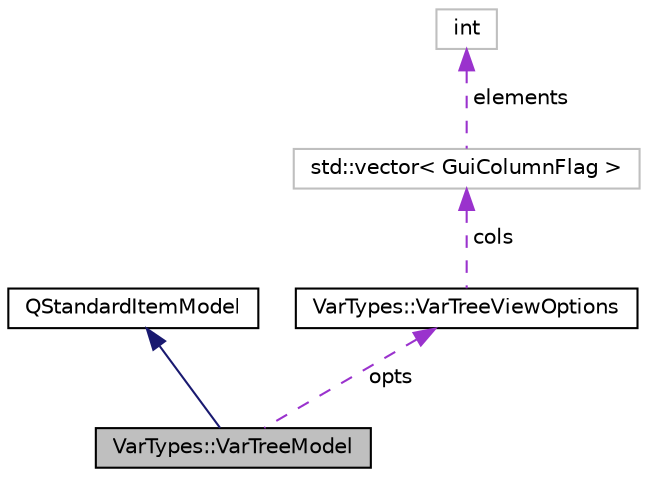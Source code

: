 digraph "VarTypes::VarTreeModel"
{
 // INTERACTIVE_SVG=YES
  edge [fontname="Helvetica",fontsize="10",labelfontname="Helvetica",labelfontsize="10"];
  node [fontname="Helvetica",fontsize="10",shape=record];
  Node1 [label="VarTypes::VarTreeModel",height=0.2,width=0.4,color="black", fillcolor="grey75", style="filled", fontcolor="black"];
  Node2 -> Node1 [dir="back",color="midnightblue",fontsize="10",style="solid",fontname="Helvetica"];
  Node2 [label="QStandardItemModel",height=0.2,width=0.4,color="black", fillcolor="white", style="filled",URL="$da/d6a/class_q_standard_item_model.html"];
  Node3 -> Node1 [dir="back",color="darkorchid3",fontsize="10",style="dashed",label=" opts" ,fontname="Helvetica"];
  Node3 [label="VarTypes::VarTreeViewOptions",height=0.2,width=0.4,color="black", fillcolor="white", style="filled",URL="$df/d40/class_var_types_1_1_var_tree_view_options.html",tooltip="An internal set of rendering parameters used by the VarTypes view-model. "];
  Node4 -> Node3 [dir="back",color="darkorchid3",fontsize="10",style="dashed",label=" cols" ,fontname="Helvetica"];
  Node4 [label="std::vector\< GuiColumnFlag \>",height=0.2,width=0.4,color="grey75", fillcolor="white", style="filled"];
  Node5 -> Node4 [dir="back",color="darkorchid3",fontsize="10",style="dashed",label=" elements" ,fontname="Helvetica"];
  Node5 [label="int",height=0.2,width=0.4,color="grey75", fillcolor="white", style="filled"];
}
